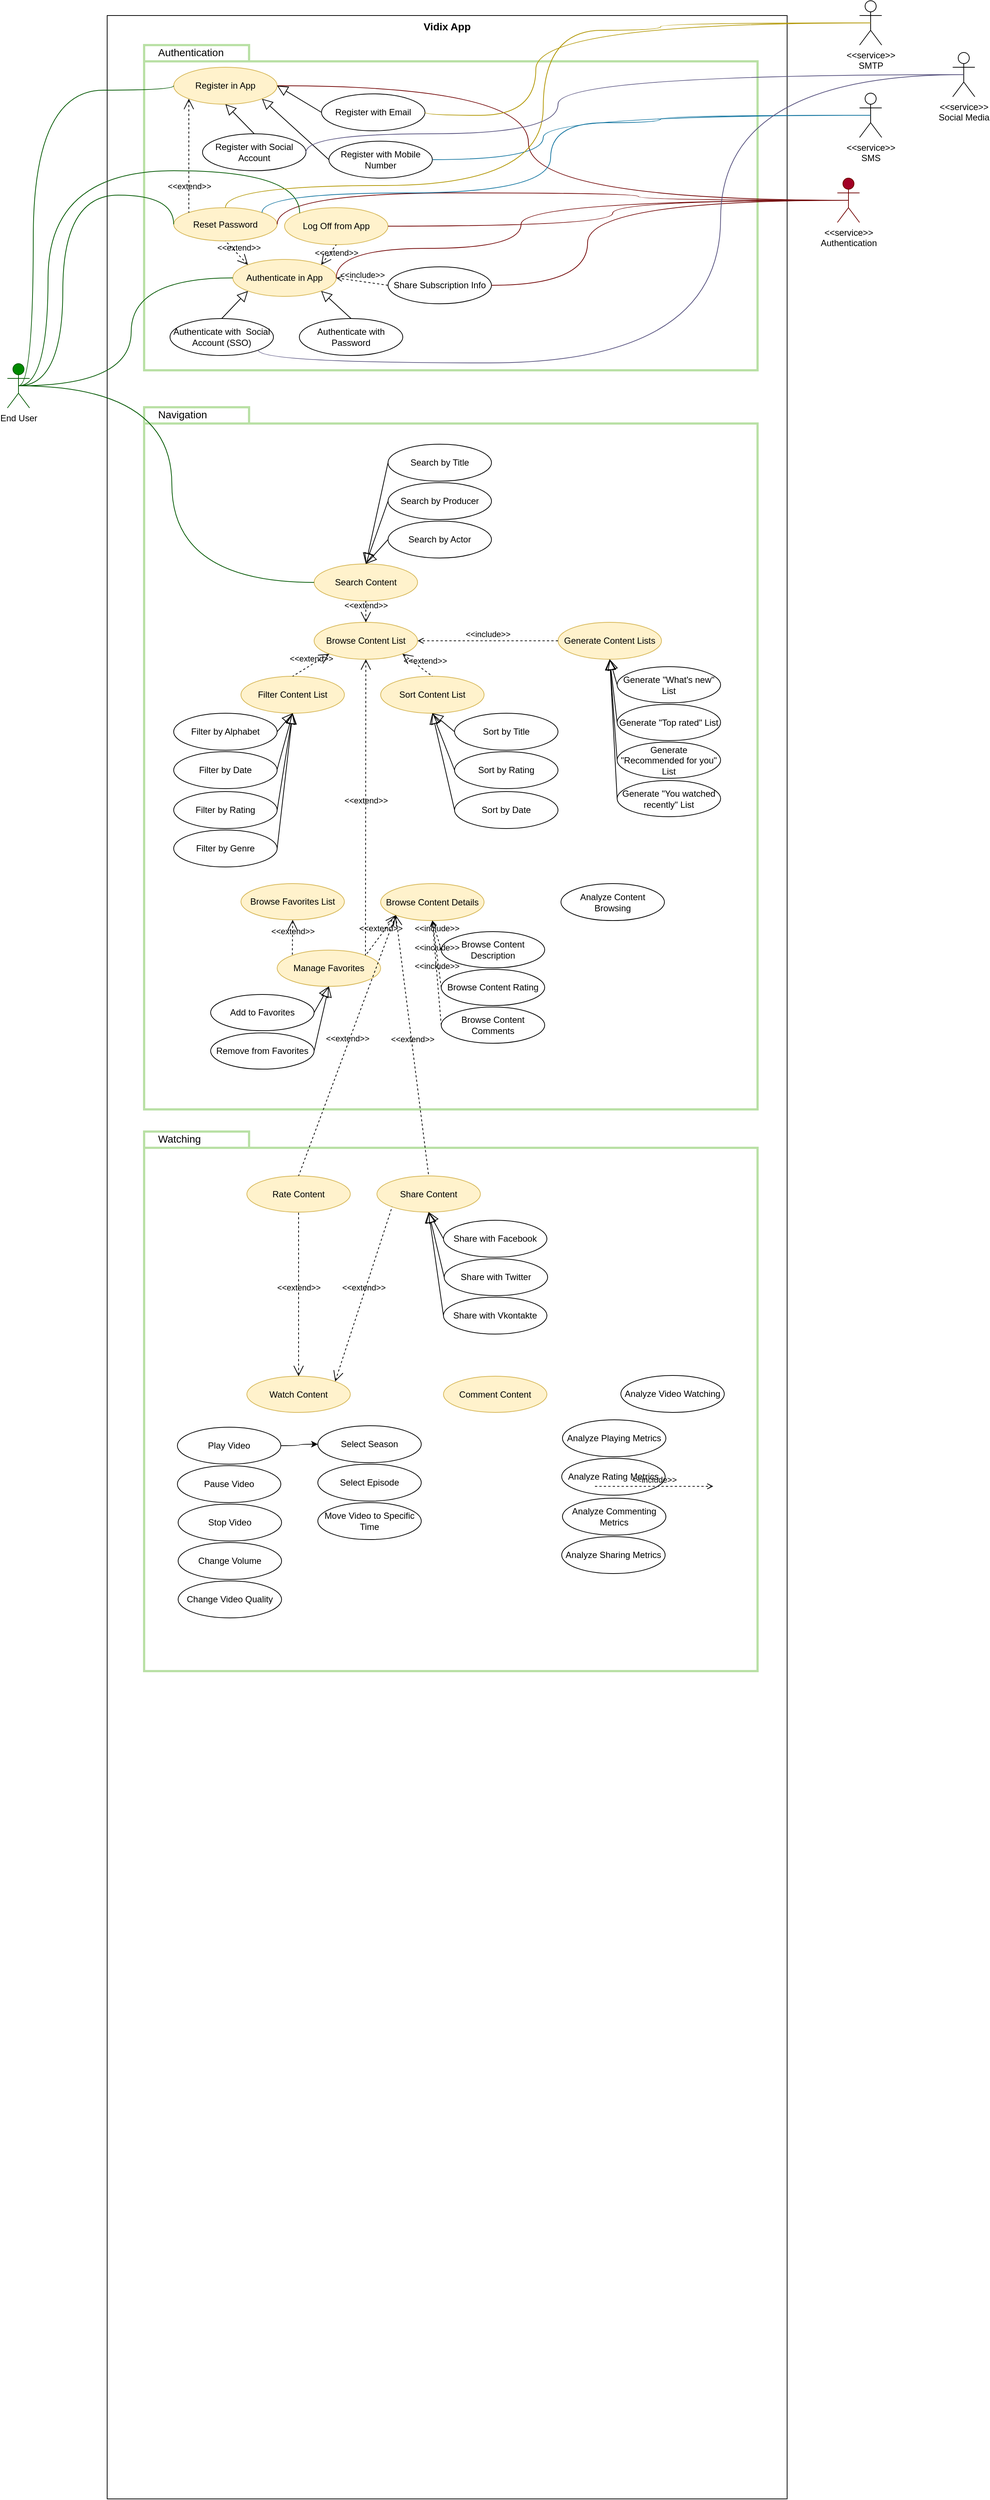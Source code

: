 <mxfile version="12.9.0" type="github">
  <diagram id="hWwkiKWxggNQL9p0ts0W" name="Page-1">
    <mxGraphModel dx="1930" dy="1088" grid="1" gridSize="10" guides="1" tooltips="1" connect="1" arrows="1" fold="1" page="1" pageScale="1" pageWidth="827" pageHeight="1169" math="0" shadow="0">
      <root>
        <mxCell id="0" />
        <mxCell id="1" parent="0" />
        <mxCell id="y-TyGeWh9Q0BCXoDB0KB-29" value="Vidix App" style="shape=rect;html=1;verticalAlign=top;fontStyle=1;whiteSpace=wrap;align=center;fontSize=14;" parent="1" vertex="1">
          <mxGeometry x="160" y="40" width="920" height="3360" as="geometry" />
        </mxCell>
        <mxCell id="y-TyGeWh9Q0BCXoDB0KB-88" value="" style="group" parent="1" vertex="1" connectable="0">
          <mxGeometry x="210" y="80" width="830" height="440" as="geometry" />
        </mxCell>
        <mxCell id="y-TyGeWh9Q0BCXoDB0KB-30" value="" style="shape=folder;fontStyle=1;spacingTop=10;tabWidth=142;tabHeight=22;tabPosition=left;html=1;verticalAlign=top;align=left;strokeColor=#B9E0A5;strokeWidth=3;" parent="y-TyGeWh9Q0BCXoDB0KB-88" vertex="1">
          <mxGeometry width="830" height="440" as="geometry" />
        </mxCell>
        <mxCell id="y-TyGeWh9Q0BCXoDB0KB-86" value="Authentication" style="text;html=1;strokeColor=none;fillColor=none;align=left;verticalAlign=middle;whiteSpace=wrap;rounded=0;fontSize=14;" parent="y-TyGeWh9Q0BCXoDB0KB-88" vertex="1">
          <mxGeometry x="16.6" width="215.8" height="20" as="geometry" />
        </mxCell>
        <mxCell id="y-TyGeWh9Q0BCXoDB0KB-14" value="Authenticate with Password" style="ellipse;whiteSpace=wrap;html=1;" parent="y-TyGeWh9Q0BCXoDB0KB-88" vertex="1">
          <mxGeometry x="210" y="370" width="140" height="50" as="geometry" />
        </mxCell>
        <mxCell id="y-TyGeWh9Q0BCXoDB0KB-1" value="&lt;font color=&quot;#000000&quot;&gt;End User&lt;/font&gt;" style="shape=umlActor;html=1;verticalLabelPosition=bottom;verticalAlign=top;align=center;strokeColor=#005700;fillColor=#008a00;fontColor=#ffffff;" parent="1" vertex="1">
          <mxGeometry x="25" y="511" width="30" height="60" as="geometry" />
        </mxCell>
        <mxCell id="y-TyGeWh9Q0BCXoDB0KB-6" value="Authenticate in App" style="ellipse;whiteSpace=wrap;html=1;fillColor=#fff2cc;strokeColor=#d6b656;" parent="1" vertex="1">
          <mxGeometry x="330" y="370" width="140" height="50" as="geometry" />
        </mxCell>
        <mxCell id="y-TyGeWh9Q0BCXoDB0KB-11" value="Register in App" style="ellipse;whiteSpace=wrap;html=1;fillColor=#fff2cc;strokeColor=#d6b656;" parent="1" vertex="1">
          <mxGeometry x="250" y="110" width="140" height="50" as="geometry" />
        </mxCell>
        <mxCell id="y-TyGeWh9Q0BCXoDB0KB-12" value="Reset Password" style="ellipse;whiteSpace=wrap;html=1;fillColor=#fff2cc;strokeColor=#d6b656;" parent="1" vertex="1">
          <mxGeometry x="250" y="300" width="140" height="45" as="geometry" />
        </mxCell>
        <mxCell id="y-TyGeWh9Q0BCXoDB0KB-13" value="&amp;lt;&amp;lt;extend&amp;gt;&amp;gt;" style="edgeStyle=none;html=1;startArrow=open;endArrow=none;startSize=12;verticalAlign=bottom;dashed=1;labelBackgroundColor=none;exitX=0;exitY=0;exitDx=0;exitDy=0;entryX=0.5;entryY=1;entryDx=0;entryDy=0;" parent="1" source="y-TyGeWh9Q0BCXoDB0KB-6" target="y-TyGeWh9Q0BCXoDB0KB-12" edge="1">
          <mxGeometry x="-0.153" y="-1" width="160" relative="1" as="geometry">
            <mxPoint x="415" y="216" as="sourcePoint" />
            <mxPoint x="575" y="216" as="targetPoint" />
            <mxPoint as="offset" />
          </mxGeometry>
        </mxCell>
        <mxCell id="y-TyGeWh9Q0BCXoDB0KB-15" value="Authenticate with&amp;nbsp; Social Account (SSO)" style="ellipse;whiteSpace=wrap;html=1;" parent="1" vertex="1">
          <mxGeometry x="245" y="450" width="140" height="50" as="geometry" />
        </mxCell>
        <mxCell id="y-TyGeWh9Q0BCXoDB0KB-17" value="" style="edgeStyle=none;html=1;endArrow=block;endFill=0;endSize=12;verticalAlign=bottom;exitX=0.5;exitY=0;exitDx=0;exitDy=0;entryX=1;entryY=1;entryDx=0;entryDy=0;" parent="1" source="y-TyGeWh9Q0BCXoDB0KB-14" target="y-TyGeWh9Q0BCXoDB0KB-6" edge="1">
          <mxGeometry width="160" relative="1" as="geometry">
            <mxPoint x="345" y="356" as="sourcePoint" />
            <mxPoint x="505" y="356" as="targetPoint" />
          </mxGeometry>
        </mxCell>
        <mxCell id="y-TyGeWh9Q0BCXoDB0KB-18" value="" style="edgeStyle=none;html=1;endArrow=block;endFill=0;endSize=12;verticalAlign=bottom;entryX=0;entryY=1;entryDx=0;entryDy=0;exitX=0.5;exitY=0;exitDx=0;exitDy=0;" parent="1" source="y-TyGeWh9Q0BCXoDB0KB-15" target="y-TyGeWh9Q0BCXoDB0KB-6" edge="1">
          <mxGeometry width="160" relative="1" as="geometry">
            <mxPoint x="105" y="466" as="sourcePoint" />
            <mxPoint x="265" y="466" as="targetPoint" />
          </mxGeometry>
        </mxCell>
        <mxCell id="y-TyGeWh9Q0BCXoDB0KB-19" value="" style="edgeStyle=orthogonalEdgeStyle;html=1;endArrow=none;verticalAlign=bottom;exitX=0.5;exitY=0.5;exitDx=0;exitDy=0;exitPerimeter=0;entryX=0;entryY=0.5;entryDx=0;entryDy=0;curved=1;fillColor=#008a00;strokeColor=#005700;" parent="1" source="y-TyGeWh9Q0BCXoDB0KB-1" target="y-TyGeWh9Q0BCXoDB0KB-11" edge="1">
          <mxGeometry width="160" relative="1" as="geometry">
            <mxPoint x="95" y="176" as="sourcePoint" />
            <mxPoint x="255" y="176" as="targetPoint" />
            <Array as="points">
              <mxPoint x="60" y="541" />
              <mxPoint x="60" y="141" />
            </Array>
          </mxGeometry>
        </mxCell>
        <mxCell id="y-TyGeWh9Q0BCXoDB0KB-20" value="" style="edgeStyle=orthogonalEdgeStyle;html=1;endArrow=none;verticalAlign=bottom;exitX=0.5;exitY=0.5;exitDx=0;exitDy=0;exitPerimeter=0;entryX=0;entryY=0.5;entryDx=0;entryDy=0;curved=1;fillColor=#008a00;strokeColor=#005700;" parent="1" source="y-TyGeWh9Q0BCXoDB0KB-1" target="y-TyGeWh9Q0BCXoDB0KB-12" edge="1">
          <mxGeometry width="160" relative="1" as="geometry">
            <mxPoint x="155" y="316" as="sourcePoint" />
            <mxPoint x="270" y="211" as="targetPoint" />
            <Array as="points">
              <mxPoint x="100" y="541" />
              <mxPoint x="100" y="283" />
            </Array>
          </mxGeometry>
        </mxCell>
        <mxCell id="y-TyGeWh9Q0BCXoDB0KB-21" value="" style="edgeStyle=orthogonalEdgeStyle;html=1;endArrow=none;verticalAlign=bottom;entryX=0;entryY=0.5;entryDx=0;entryDy=0;exitX=0.5;exitY=0.5;exitDx=0;exitDy=0;exitPerimeter=0;curved=1;fillColor=#008a00;strokeColor=#005700;" parent="1" source="y-TyGeWh9Q0BCXoDB0KB-1" target="y-TyGeWh9Q0BCXoDB0KB-6" edge="1">
          <mxGeometry width="160" relative="1" as="geometry">
            <mxPoint x="35" y="156" as="sourcePoint" />
            <mxPoint x="195" y="156" as="targetPoint" />
          </mxGeometry>
        </mxCell>
        <mxCell id="y-TyGeWh9Q0BCXoDB0KB-26" value="Log Off from App" style="ellipse;whiteSpace=wrap;html=1;fillColor=#fff2cc;strokeColor=#d6b656;" parent="1" vertex="1">
          <mxGeometry x="400" y="300" width="140" height="50" as="geometry" />
        </mxCell>
        <mxCell id="y-TyGeWh9Q0BCXoDB0KB-31" value="&lt;font color=&quot;#000000&quot;&gt;&amp;lt;&amp;lt;service&amp;gt;&amp;gt;&lt;br&gt;Authentication&lt;/font&gt;" style="shape=umlActor;html=1;verticalLabelPosition=bottom;verticalAlign=top;align=center;fillColor=#a20025;strokeColor=#6F0000;fontColor=#ffffff;" parent="1" vertex="1">
          <mxGeometry x="1148" y="260" width="30" height="60" as="geometry" />
        </mxCell>
        <mxCell id="y-TyGeWh9Q0BCXoDB0KB-32" value="" style="edgeStyle=orthogonalEdgeStyle;html=1;endArrow=none;verticalAlign=bottom;entryX=0.5;entryY=0.5;entryDx=0;entryDy=0;entryPerimeter=0;exitX=1;exitY=0.5;exitDx=0;exitDy=0;curved=1;fillColor=#a20025;strokeColor=#6F0000;" parent="1" source="y-TyGeWh9Q0BCXoDB0KB-11" target="y-TyGeWh9Q0BCXoDB0KB-31" edge="1">
          <mxGeometry width="160" relative="1" as="geometry">
            <mxPoint x="580" y="150" as="sourcePoint" />
            <mxPoint x="740" y="150" as="targetPoint" />
            <Array as="points">
              <mxPoint x="730" y="135" />
              <mxPoint x="730" y="290" />
            </Array>
          </mxGeometry>
        </mxCell>
        <mxCell id="y-TyGeWh9Q0BCXoDB0KB-33" value="" style="edgeStyle=orthogonalEdgeStyle;html=1;endArrow=none;verticalAlign=bottom;entryX=0.5;entryY=0.5;entryDx=0;entryDy=0;entryPerimeter=0;exitX=1;exitY=0.5;exitDx=0;exitDy=0;curved=1;fillColor=#a20025;strokeColor=#6F0000;" parent="1" source="y-TyGeWh9Q0BCXoDB0KB-12" target="y-TyGeWh9Q0BCXoDB0KB-31" edge="1">
          <mxGeometry width="160" relative="1" as="geometry">
            <mxPoint x="630" y="150" as="sourcePoint" />
            <mxPoint x="790" y="150" as="targetPoint" />
            <Array as="points">
              <mxPoint x="390" y="280" />
              <mxPoint x="879" y="280" />
            </Array>
          </mxGeometry>
        </mxCell>
        <mxCell id="y-TyGeWh9Q0BCXoDB0KB-35" value="" style="edgeStyle=orthogonalEdgeStyle;html=1;endArrow=none;verticalAlign=bottom;entryX=0.5;entryY=0.5;entryDx=0;entryDy=0;entryPerimeter=0;exitX=1;exitY=0.5;exitDx=0;exitDy=0;curved=1;fillColor=#a20025;strokeColor=#6F0000;" parent="1" source="y-TyGeWh9Q0BCXoDB0KB-6" target="y-TyGeWh9Q0BCXoDB0KB-31" edge="1">
          <mxGeometry width="160" relative="1" as="geometry">
            <mxPoint x="640" y="420" as="sourcePoint" />
            <mxPoint x="800" y="420" as="targetPoint" />
            <Array as="points">
              <mxPoint x="720" y="355" />
              <mxPoint x="720" y="290" />
            </Array>
          </mxGeometry>
        </mxCell>
        <mxCell id="y-TyGeWh9Q0BCXoDB0KB-56" value="&amp;lt;&amp;lt;extend&amp;gt;&amp;gt;" style="edgeStyle=none;html=1;startArrow=open;endArrow=none;startSize=12;verticalAlign=bottom;dashed=1;labelBackgroundColor=none;fontSize=11;entryX=0.5;entryY=1;entryDx=0;entryDy=0;exitX=1;exitY=0;exitDx=0;exitDy=0;" parent="1" source="y-TyGeWh9Q0BCXoDB0KB-6" target="y-TyGeWh9Q0BCXoDB0KB-26" edge="1">
          <mxGeometry x="0.061" y="-12" width="160" relative="1" as="geometry">
            <mxPoint x="710" y="434.41" as="sourcePoint" />
            <mxPoint x="870" y="434.41" as="targetPoint" />
            <mxPoint as="offset" />
          </mxGeometry>
        </mxCell>
        <mxCell id="y-TyGeWh9Q0BCXoDB0KB-57" value="Register with Email" style="ellipse;whiteSpace=wrap;html=1;" parent="1" vertex="1">
          <mxGeometry x="450" y="146" width="140" height="50" as="geometry" />
        </mxCell>
        <mxCell id="y-TyGeWh9Q0BCXoDB0KB-58" value="Register with Mobile Number" style="ellipse;whiteSpace=wrap;html=1;" parent="1" vertex="1">
          <mxGeometry x="460" y="210" width="140" height="50" as="geometry" />
        </mxCell>
        <mxCell id="y-TyGeWh9Q0BCXoDB0KB-59" value="&amp;lt;&amp;lt;extend&amp;gt;&amp;gt;" style="edgeStyle=none;html=1;startArrow=open;endArrow=none;startSize=12;verticalAlign=bottom;dashed=1;labelBackgroundColor=none;fontSize=11;entryX=0;entryY=0;entryDx=0;entryDy=0;exitX=0;exitY=1;exitDx=0;exitDy=0;" parent="1" source="y-TyGeWh9Q0BCXoDB0KB-11" target="y-TyGeWh9Q0BCXoDB0KB-12" edge="1">
          <mxGeometry x="0.655" width="160" relative="1" as="geometry">
            <mxPoint x="490" y="250" as="sourcePoint" />
            <mxPoint x="650" y="250" as="targetPoint" />
            <mxPoint as="offset" />
          </mxGeometry>
        </mxCell>
        <mxCell id="y-TyGeWh9Q0BCXoDB0KB-61" value="" style="edgeStyle=none;html=1;endArrow=block;endFill=0;endSize=12;verticalAlign=bottom;fontSize=11;entryX=1;entryY=0.5;entryDx=0;entryDy=0;exitX=0;exitY=0.5;exitDx=0;exitDy=0;" parent="1" source="y-TyGeWh9Q0BCXoDB0KB-57" target="y-TyGeWh9Q0BCXoDB0KB-11" edge="1">
          <mxGeometry width="160" relative="1" as="geometry">
            <mxPoint x="660" y="-20" as="sourcePoint" />
            <mxPoint x="408.581" y="207.352" as="targetPoint" />
          </mxGeometry>
        </mxCell>
        <mxCell id="y-TyGeWh9Q0BCXoDB0KB-62" value="" style="edgeStyle=none;html=1;endArrow=block;endFill=0;endSize=12;verticalAlign=bottom;fontSize=11;exitX=0;exitY=0.5;exitDx=0;exitDy=0;entryX=1;entryY=1;entryDx=0;entryDy=0;" parent="1" source="y-TyGeWh9Q0BCXoDB0KB-58" target="y-TyGeWh9Q0BCXoDB0KB-11" edge="1">
          <mxGeometry width="160" relative="1" as="geometry">
            <mxPoint x="760" y="90" as="sourcePoint" />
            <mxPoint x="370" y="150" as="targetPoint" />
          </mxGeometry>
        </mxCell>
        <mxCell id="y-TyGeWh9Q0BCXoDB0KB-63" value="Register with Social Account" style="ellipse;whiteSpace=wrap;html=1;" parent="1" vertex="1">
          <mxGeometry x="289" y="200" width="140" height="50" as="geometry" />
        </mxCell>
        <mxCell id="y-TyGeWh9Q0BCXoDB0KB-64" value="&amp;lt;&amp;lt;service&amp;gt;&amp;gt;&lt;br&gt;SMTP" style="shape=umlActor;html=1;verticalLabelPosition=bottom;verticalAlign=top;align=center;" parent="1" vertex="1">
          <mxGeometry x="1178" y="20" width="30" height="60" as="geometry" />
        </mxCell>
        <mxCell id="y-TyGeWh9Q0BCXoDB0KB-65" value="&amp;lt;&amp;lt;service&amp;gt;&amp;gt;&lt;br&gt;SMS" style="shape=umlActor;html=1;verticalLabelPosition=bottom;verticalAlign=top;align=center;" parent="1" vertex="1">
          <mxGeometry x="1178" y="145" width="30" height="60" as="geometry" />
        </mxCell>
        <mxCell id="y-TyGeWh9Q0BCXoDB0KB-70" value="" style="edgeStyle=none;html=1;endArrow=block;endFill=0;endSize=12;verticalAlign=bottom;fontSize=11;exitX=0.5;exitY=0;exitDx=0;exitDy=0;entryX=0.5;entryY=1;entryDx=0;entryDy=0;" parent="1" source="y-TyGeWh9Q0BCXoDB0KB-63" target="y-TyGeWh9Q0BCXoDB0KB-11" edge="1">
          <mxGeometry width="160" relative="1" as="geometry">
            <mxPoint x="250" y="-20" as="sourcePoint" />
            <mxPoint x="410" y="-20" as="targetPoint" />
          </mxGeometry>
        </mxCell>
        <mxCell id="y-TyGeWh9Q0BCXoDB0KB-71" value="" style="edgeStyle=orthogonalEdgeStyle;html=1;endArrow=none;verticalAlign=bottom;fontSize=11;entryX=0.5;entryY=0.5;entryDx=0;entryDy=0;entryPerimeter=0;exitX=1;exitY=0.5;exitDx=0;exitDy=0;curved=1;fillColor=#e3c800;strokeColor=#B09500;" parent="1" source="y-TyGeWh9Q0BCXoDB0KB-57" target="y-TyGeWh9Q0BCXoDB0KB-64" edge="1">
          <mxGeometry width="160" relative="1" as="geometry">
            <mxPoint x="490" y="250" as="sourcePoint" />
            <mxPoint x="650" y="250" as="targetPoint" />
            <Array as="points">
              <mxPoint x="740" y="175" />
              <mxPoint x="740" y="50" />
            </Array>
          </mxGeometry>
        </mxCell>
        <mxCell id="y-TyGeWh9Q0BCXoDB0KB-72" value="" style="edgeStyle=orthogonalEdgeStyle;html=1;endArrow=none;verticalAlign=bottom;fontSize=11;entryX=0.5;entryY=0.5;entryDx=0;entryDy=0;entryPerimeter=0;exitX=1;exitY=0.5;exitDx=0;exitDy=0;curved=1;fillColor=#b1ddf0;strokeColor=#10739e;" parent="1" source="y-TyGeWh9Q0BCXoDB0KB-58" target="y-TyGeWh9Q0BCXoDB0KB-65" edge="1">
          <mxGeometry width="160" relative="1" as="geometry">
            <mxPoint x="590" y="-60" as="sourcePoint" />
            <mxPoint x="750" y="-60" as="targetPoint" />
            <Array as="points">
              <mxPoint x="750" y="235" />
              <mxPoint x="750" y="175" />
            </Array>
          </mxGeometry>
        </mxCell>
        <mxCell id="y-TyGeWh9Q0BCXoDB0KB-73" value="Share Subscription Info" style="ellipse;whiteSpace=wrap;html=1;" parent="1" vertex="1">
          <mxGeometry x="540" y="380" width="140" height="50" as="geometry" />
        </mxCell>
        <mxCell id="y-TyGeWh9Q0BCXoDB0KB-74" value="" style="edgeStyle=orthogonalEdgeStyle;html=1;endArrow=none;verticalAlign=bottom;fontSize=11;entryX=0.5;entryY=0.5;entryDx=0;entryDy=0;entryPerimeter=0;exitX=1;exitY=0.5;exitDx=0;exitDy=0;curved=1;fillColor=#a20025;strokeColor=#6F0000;" parent="1" source="y-TyGeWh9Q0BCXoDB0KB-73" target="y-TyGeWh9Q0BCXoDB0KB-31" edge="1">
          <mxGeometry width="160" relative="1" as="geometry">
            <mxPoint x="780" y="410" as="sourcePoint" />
            <mxPoint x="940" y="410" as="targetPoint" />
            <Array as="points">
              <mxPoint x="810" y="405" />
              <mxPoint x="810" y="290" />
            </Array>
          </mxGeometry>
        </mxCell>
        <mxCell id="y-TyGeWh9Q0BCXoDB0KB-75" value="&amp;lt;&amp;lt;include&amp;gt;&amp;gt;" style="edgeStyle=none;html=1;endArrow=open;verticalAlign=bottom;dashed=1;labelBackgroundColor=none;fontSize=11;exitX=0;exitY=0.5;exitDx=0;exitDy=0;entryX=1;entryY=0.5;entryDx=0;entryDy=0;" parent="1" source="y-TyGeWh9Q0BCXoDB0KB-73" target="y-TyGeWh9Q0BCXoDB0KB-6" edge="1">
          <mxGeometry width="160" relative="1" as="geometry">
            <mxPoint x="870" y="470" as="sourcePoint" />
            <mxPoint x="1030" y="470" as="targetPoint" />
          </mxGeometry>
        </mxCell>
        <mxCell id="y-TyGeWh9Q0BCXoDB0KB-76" value="" style="edgeStyle=orthogonalEdgeStyle;html=1;endArrow=none;verticalAlign=bottom;fontSize=11;entryX=0.5;entryY=0.5;entryDx=0;entryDy=0;entryPerimeter=0;exitX=1;exitY=0.5;exitDx=0;exitDy=0;curved=1;fillColor=#a20025;strokeColor=#6F0000;" parent="1" source="y-TyGeWh9Q0BCXoDB0KB-26" target="y-TyGeWh9Q0BCXoDB0KB-31" edge="1">
          <mxGeometry width="160" relative="1" as="geometry">
            <mxPoint x="840" y="460" as="sourcePoint" />
            <mxPoint x="1000" y="460" as="targetPoint" />
          </mxGeometry>
        </mxCell>
        <mxCell id="y-TyGeWh9Q0BCXoDB0KB-77" value="" style="edgeStyle=orthogonalEdgeStyle;html=1;endArrow=none;verticalAlign=bottom;fontSize=11;entryX=0;entryY=0;entryDx=0;entryDy=0;exitX=0.5;exitY=0.5;exitDx=0;exitDy=0;exitPerimeter=0;curved=1;fillColor=#008a00;strokeColor=#005700;" parent="1" source="y-TyGeWh9Q0BCXoDB0KB-1" target="y-TyGeWh9Q0BCXoDB0KB-26" edge="1">
          <mxGeometry width="160" relative="1" as="geometry">
            <mxPoint y="-60" as="sourcePoint" />
            <mxPoint x="160" y="-60" as="targetPoint" />
            <Array as="points">
              <mxPoint x="80" y="541" />
              <mxPoint x="80" y="250" />
              <mxPoint x="420" y="250" />
            </Array>
          </mxGeometry>
        </mxCell>
        <mxCell id="y-TyGeWh9Q0BCXoDB0KB-78" value="" style="edgeStyle=orthogonalEdgeStyle;html=1;endArrow=none;verticalAlign=bottom;fontSize=11;entryX=0.5;entryY=0.5;entryDx=0;entryDy=0;entryPerimeter=0;exitX=0.5;exitY=0;exitDx=0;exitDy=0;curved=1;fillColor=#e3c800;strokeColor=#B09500;" parent="1" source="y-TyGeWh9Q0BCXoDB0KB-12" target="y-TyGeWh9Q0BCXoDB0KB-64" edge="1">
          <mxGeometry width="160" relative="1" as="geometry">
            <mxPoint x="600" y="185" as="sourcePoint" />
            <mxPoint x="919" y="60" as="targetPoint" />
            <Array as="points">
              <mxPoint x="320" y="270" />
              <mxPoint x="750" y="270" />
              <mxPoint x="750" y="60" />
              <mxPoint x="909" y="60" />
            </Array>
          </mxGeometry>
        </mxCell>
        <mxCell id="y-TyGeWh9Q0BCXoDB0KB-79" value="" style="edgeStyle=orthogonalEdgeStyle;html=1;endArrow=none;verticalAlign=bottom;fontSize=11;entryX=0.5;entryY=0.5;entryDx=0;entryDy=0;entryPerimeter=0;exitX=1;exitY=0;exitDx=0;exitDy=0;curved=1;fillColor=#b1ddf0;strokeColor=#10739e;" parent="1" source="y-TyGeWh9Q0BCXoDB0KB-12" target="y-TyGeWh9Q0BCXoDB0KB-65" edge="1">
          <mxGeometry width="160" relative="1" as="geometry">
            <mxPoint x="610" y="245" as="sourcePoint" />
            <mxPoint x="919" y="185" as="targetPoint" />
            <Array as="points">
              <mxPoint x="370" y="280" />
              <mxPoint x="760" y="280" />
              <mxPoint x="760" y="185" />
              <mxPoint x="909" y="185" />
            </Array>
          </mxGeometry>
        </mxCell>
        <mxCell id="y-TyGeWh9Q0BCXoDB0KB-80" value="&amp;lt;&amp;lt;service&amp;gt;&amp;gt;&lt;br&gt;Social Media" style="shape=umlActor;html=1;verticalLabelPosition=bottom;verticalAlign=top;align=center;" parent="1" vertex="1">
          <mxGeometry x="1304" y="90" width="30" height="60" as="geometry" />
        </mxCell>
        <mxCell id="y-TyGeWh9Q0BCXoDB0KB-81" value="" style="edgeStyle=orthogonalEdgeStyle;html=1;endArrow=none;verticalAlign=bottom;fontSize=11;entryX=0.5;entryY=0.5;entryDx=0;entryDy=0;entryPerimeter=0;exitX=1;exitY=0.5;exitDx=0;exitDy=0;curved=1;fillColor=#d0cee2;strokeColor=#56517e;" parent="1" source="y-TyGeWh9Q0BCXoDB0KB-63" target="y-TyGeWh9Q0BCXoDB0KB-80" edge="1">
          <mxGeometry width="160" relative="1" as="geometry">
            <mxPoint x="490" y="240" as="sourcePoint" />
            <mxPoint x="650" y="240" as="targetPoint" />
            <Array as="points">
              <mxPoint x="429" y="200" />
              <mxPoint x="770" y="200" />
              <mxPoint x="770" y="120" />
            </Array>
          </mxGeometry>
        </mxCell>
        <mxCell id="y-TyGeWh9Q0BCXoDB0KB-85" value="" style="edgeStyle=orthogonalEdgeStyle;html=1;endArrow=none;verticalAlign=bottom;fontSize=11;entryX=0.5;entryY=0.5;entryDx=0;entryDy=0;entryPerimeter=0;exitX=1;exitY=1;exitDx=0;exitDy=0;curved=1;fillColor=#d0cee2;strokeColor=#56517e;" parent="1" source="y-TyGeWh9Q0BCXoDB0KB-15" target="y-TyGeWh9Q0BCXoDB0KB-80" edge="1">
          <mxGeometry width="160" relative="1" as="geometry">
            <mxPoint x="439.0" y="235" as="sourcePoint" />
            <mxPoint x="1045" y="130" as="targetPoint" />
            <Array as="points">
              <mxPoint x="365" y="510" />
              <mxPoint x="990" y="510" />
              <mxPoint x="990" y="120" />
            </Array>
          </mxGeometry>
        </mxCell>
        <mxCell id="y-TyGeWh9Q0BCXoDB0KB-160" value="" style="group" parent="1" vertex="1" connectable="0">
          <mxGeometry x="210" y="570" width="830" height="950" as="geometry" />
        </mxCell>
        <mxCell id="y-TyGeWh9Q0BCXoDB0KB-161" value="" style="shape=folder;fontStyle=1;spacingTop=10;tabWidth=142;tabHeight=22;tabPosition=left;html=1;verticalAlign=top;align=left;strokeColor=#B9E0A5;strokeWidth=3;" parent="y-TyGeWh9Q0BCXoDB0KB-160" vertex="1">
          <mxGeometry width="830" height="950.0" as="geometry" />
        </mxCell>
        <mxCell id="y-TyGeWh9Q0BCXoDB0KB-162" value="Navigation" style="text;html=1;strokeColor=none;fillColor=none;align=left;verticalAlign=middle;whiteSpace=wrap;rounded=0;fontSize=14;" parent="y-TyGeWh9Q0BCXoDB0KB-160" vertex="1">
          <mxGeometry x="16.6" width="123.4" height="20" as="geometry" />
        </mxCell>
        <mxCell id="y-TyGeWh9Q0BCXoDB0KB-9" value="Manage Favorites" style="ellipse;whiteSpace=wrap;html=1;fillColor=#fff2cc;strokeColor=#d6b656;" parent="y-TyGeWh9Q0BCXoDB0KB-160" vertex="1">
          <mxGeometry x="180" y="734.55" width="140" height="49" as="geometry" />
        </mxCell>
        <mxCell id="y-TyGeWh9Q0BCXoDB0KB-104" value="Analyze Content Browsing" style="ellipse;whiteSpace=wrap;html=1;fillColor=#ffffff;strokeColor=#000000;" parent="y-TyGeWh9Q0BCXoDB0KB-160" vertex="1">
          <mxGeometry x="564" y="644.55" width="140" height="50" as="geometry" />
        </mxCell>
        <mxCell id="y-TyGeWh9Q0BCXoDB0KB-123" value="Browse Content Details" style="ellipse;whiteSpace=wrap;html=1;fillColor=#fff2cc;strokeColor=#d6b656;" parent="y-TyGeWh9Q0BCXoDB0KB-160" vertex="1">
          <mxGeometry x="320" y="644.55" width="140" height="50" as="geometry" />
        </mxCell>
        <mxCell id="y-TyGeWh9Q0BCXoDB0KB-124" value="Browse Favorites List" style="ellipse;whiteSpace=wrap;html=1;fillColor=#fff2cc;strokeColor=#d6b656;" parent="y-TyGeWh9Q0BCXoDB0KB-160" vertex="1">
          <mxGeometry x="131" y="644.55" width="140" height="49" as="geometry" />
        </mxCell>
        <mxCell id="y-TyGeWh9Q0BCXoDB0KB-125" value="Add to Favorites" style="ellipse;whiteSpace=wrap;html=1;" parent="y-TyGeWh9Q0BCXoDB0KB-160" vertex="1">
          <mxGeometry x="90" y="794.55" width="140" height="49" as="geometry" />
        </mxCell>
        <mxCell id="y-TyGeWh9Q0BCXoDB0KB-126" value="Remove from Favorites" style="ellipse;whiteSpace=wrap;html=1;" parent="y-TyGeWh9Q0BCXoDB0KB-160" vertex="1">
          <mxGeometry x="90" y="846.55" width="140" height="49" as="geometry" />
        </mxCell>
        <mxCell id="y-TyGeWh9Q0BCXoDB0KB-127" value="Browse Content Description" style="ellipse;whiteSpace=wrap;html=1;" parent="y-TyGeWh9Q0BCXoDB0KB-160" vertex="1">
          <mxGeometry x="402" y="709.55" width="140" height="49" as="geometry" />
        </mxCell>
        <mxCell id="y-TyGeWh9Q0BCXoDB0KB-128" value="Browse Content Rating" style="ellipse;whiteSpace=wrap;html=1;" parent="y-TyGeWh9Q0BCXoDB0KB-160" vertex="1">
          <mxGeometry x="402" y="760.55" width="140" height="49" as="geometry" />
        </mxCell>
        <mxCell id="y-TyGeWh9Q0BCXoDB0KB-129" value="Browse Content Comments" style="ellipse;whiteSpace=wrap;html=1;" parent="y-TyGeWh9Q0BCXoDB0KB-160" vertex="1">
          <mxGeometry x="402" y="811.55" width="140" height="49" as="geometry" />
        </mxCell>
        <mxCell id="y-TyGeWh9Q0BCXoDB0KB-169" value="&amp;lt;&amp;lt;include&amp;gt;&amp;gt;" style="edgeStyle=none;html=1;endArrow=open;verticalAlign=bottom;dashed=1;labelBackgroundColor=none;fontSize=11;entryX=0.5;entryY=1;entryDx=0;entryDy=0;exitX=0;exitY=0.5;exitDx=0;exitDy=0;" parent="y-TyGeWh9Q0BCXoDB0KB-160" source="y-TyGeWh9Q0BCXoDB0KB-127" target="y-TyGeWh9Q0BCXoDB0KB-123" edge="1">
          <mxGeometry width="160" relative="1" as="geometry">
            <mxPoint x="-38" y="660.55" as="sourcePoint" />
            <mxPoint x="122" y="660.55" as="targetPoint" />
          </mxGeometry>
        </mxCell>
        <mxCell id="y-TyGeWh9Q0BCXoDB0KB-170" value="&amp;lt;&amp;lt;include&amp;gt;&amp;gt;" style="edgeStyle=none;html=1;endArrow=open;verticalAlign=bottom;dashed=1;labelBackgroundColor=none;fontSize=11;entryX=0.5;entryY=1;entryDx=0;entryDy=0;exitX=0;exitY=0.5;exitDx=0;exitDy=0;" parent="y-TyGeWh9Q0BCXoDB0KB-160" source="y-TyGeWh9Q0BCXoDB0KB-128" target="y-TyGeWh9Q0BCXoDB0KB-123" edge="1">
          <mxGeometry width="160" relative="1" as="geometry">
            <mxPoint x="-38" y="660.55" as="sourcePoint" />
            <mxPoint x="122" y="660.55" as="targetPoint" />
          </mxGeometry>
        </mxCell>
        <mxCell id="y-TyGeWh9Q0BCXoDB0KB-171" value="&amp;lt;&amp;lt;include&amp;gt;&amp;gt;" style="edgeStyle=none;html=1;endArrow=open;verticalAlign=bottom;dashed=1;labelBackgroundColor=none;fontSize=11;entryX=0.5;entryY=1;entryDx=0;entryDy=0;exitX=0;exitY=0.5;exitDx=0;exitDy=0;" parent="y-TyGeWh9Q0BCXoDB0KB-160" source="y-TyGeWh9Q0BCXoDB0KB-129" target="y-TyGeWh9Q0BCXoDB0KB-123" edge="1">
          <mxGeometry width="160" relative="1" as="geometry">
            <mxPoint x="-38" y="660.55" as="sourcePoint" />
            <mxPoint x="122" y="660.55" as="targetPoint" />
          </mxGeometry>
        </mxCell>
        <mxCell id="y-TyGeWh9Q0BCXoDB0KB-93" value="Search by Actor" style="ellipse;whiteSpace=wrap;html=1;" parent="y-TyGeWh9Q0BCXoDB0KB-160" vertex="1">
          <mxGeometry x="330" y="154" width="140" height="50" as="geometry" />
        </mxCell>
        <mxCell id="y-TyGeWh9Q0BCXoDB0KB-43" value="Search by Producer" style="ellipse;whiteSpace=wrap;html=1;" parent="y-TyGeWh9Q0BCXoDB0KB-160" vertex="1">
          <mxGeometry x="330" y="102" width="140" height="50" as="geometry" />
        </mxCell>
        <mxCell id="y-TyGeWh9Q0BCXoDB0KB-44" value="Filter by Date" style="ellipse;whiteSpace=wrap;html=1;" parent="y-TyGeWh9Q0BCXoDB0KB-160" vertex="1">
          <mxGeometry x="40" y="466" width="140" height="50" as="geometry" />
        </mxCell>
        <mxCell id="y-TyGeWh9Q0BCXoDB0KB-45" value="Search by Title" style="ellipse;whiteSpace=wrap;html=1;" parent="y-TyGeWh9Q0BCXoDB0KB-160" vertex="1">
          <mxGeometry x="330" y="50" width="140" height="50" as="geometry" />
        </mxCell>
        <mxCell id="y-TyGeWh9Q0BCXoDB0KB-7" value="Search Content" style="ellipse;whiteSpace=wrap;html=1;fillColor=#fff2cc;strokeColor=#d6b656;" parent="y-TyGeWh9Q0BCXoDB0KB-160" vertex="1">
          <mxGeometry x="230" y="212" width="140" height="50" as="geometry" />
        </mxCell>
        <mxCell id="y-TyGeWh9Q0BCXoDB0KB-94" value="Sort Content List" style="ellipse;whiteSpace=wrap;html=1;fillColor=#fff2cc;strokeColor=#d6b656;" parent="y-TyGeWh9Q0BCXoDB0KB-160" vertex="1">
          <mxGeometry x="320" y="364" width="140" height="50" as="geometry" />
        </mxCell>
        <mxCell id="y-TyGeWh9Q0BCXoDB0KB-41" value="Sort by Date" style="ellipse;whiteSpace=wrap;html=1;" parent="y-TyGeWh9Q0BCXoDB0KB-160" vertex="1">
          <mxGeometry x="420" y="520" width="140" height="50" as="geometry" />
        </mxCell>
        <mxCell id="y-TyGeWh9Q0BCXoDB0KB-40" value="Sort by Title" style="ellipse;whiteSpace=wrap;html=1;" parent="y-TyGeWh9Q0BCXoDB0KB-160" vertex="1">
          <mxGeometry x="420" y="414" width="140" height="50" as="geometry" />
        </mxCell>
        <mxCell id="y-TyGeWh9Q0BCXoDB0KB-38" value="Sort by Rating" style="ellipse;whiteSpace=wrap;html=1;" parent="y-TyGeWh9Q0BCXoDB0KB-160" vertex="1">
          <mxGeometry x="420" y="466" width="140" height="50" as="geometry" />
        </mxCell>
        <mxCell id="y-TyGeWh9Q0BCXoDB0KB-133" value="Filter by Alphabet" style="ellipse;whiteSpace=wrap;html=1;" parent="y-TyGeWh9Q0BCXoDB0KB-160" vertex="1">
          <mxGeometry x="40" y="414" width="140" height="50" as="geometry" />
        </mxCell>
        <mxCell id="y-TyGeWh9Q0BCXoDB0KB-140" value="Browse Content List" style="ellipse;whiteSpace=wrap;html=1;fillColor=#fff2cc;strokeColor=#d6b656;" parent="y-TyGeWh9Q0BCXoDB0KB-160" vertex="1">
          <mxGeometry x="230" y="291" width="140" height="50" as="geometry" />
        </mxCell>
        <mxCell id="y-TyGeWh9Q0BCXoDB0KB-141" value="Filter Content List" style="ellipse;whiteSpace=wrap;html=1;fillColor=#fff2cc;strokeColor=#d6b656;" parent="y-TyGeWh9Q0BCXoDB0KB-160" vertex="1">
          <mxGeometry x="131" y="364" width="140" height="50" as="geometry" />
        </mxCell>
        <mxCell id="y-TyGeWh9Q0BCXoDB0KB-143" value="&amp;lt;&amp;lt;extend&amp;gt;&amp;gt;" style="edgeStyle=none;html=1;startArrow=open;endArrow=none;startSize=12;verticalAlign=bottom;dashed=1;labelBackgroundColor=none;fontSize=11;exitX=0.5;exitY=0;exitDx=0;exitDy=0;entryX=0.5;entryY=1;entryDx=0;entryDy=0;" parent="y-TyGeWh9Q0BCXoDB0KB-160" source="y-TyGeWh9Q0BCXoDB0KB-140" target="y-TyGeWh9Q0BCXoDB0KB-7" edge="1">
          <mxGeometry width="160" relative="1" as="geometry">
            <mxPoint x="290" y="242" as="sourcePoint" />
            <mxPoint x="400" y="262" as="targetPoint" />
          </mxGeometry>
        </mxCell>
        <mxCell id="y-TyGeWh9Q0BCXoDB0KB-145" value="&amp;lt;&amp;lt;extend&amp;gt;&amp;gt;" style="edgeStyle=none;html=1;startArrow=open;endArrow=none;startSize=12;verticalAlign=bottom;dashed=1;labelBackgroundColor=none;fontSize=11;exitX=1;exitY=1;exitDx=0;exitDy=0;entryX=0.5;entryY=0;entryDx=0;entryDy=0;" parent="y-TyGeWh9Q0BCXoDB0KB-160" source="y-TyGeWh9Q0BCXoDB0KB-140" target="y-TyGeWh9Q0BCXoDB0KB-94" edge="1">
          <mxGeometry x="0.399" y="4" width="160" relative="1" as="geometry">
            <mxPoint x="430" y="282" as="sourcePoint" />
            <mxPoint x="590" y="282" as="targetPoint" />
            <mxPoint as="offset" />
          </mxGeometry>
        </mxCell>
        <mxCell id="y-TyGeWh9Q0BCXoDB0KB-146" value="&amp;lt;&amp;lt;extend&amp;gt;&amp;gt;" style="edgeStyle=none;html=1;startArrow=open;endArrow=none;startSize=12;verticalAlign=bottom;dashed=1;labelBackgroundColor=none;fontSize=11;entryX=0.5;entryY=0;entryDx=0;entryDy=0;exitX=0;exitY=1;exitDx=0;exitDy=0;" parent="y-TyGeWh9Q0BCXoDB0KB-160" source="y-TyGeWh9Q0BCXoDB0KB-140" target="y-TyGeWh9Q0BCXoDB0KB-141" edge="1">
          <mxGeometry width="160" relative="1" as="geometry">
            <mxPoint x="290" y="362" as="sourcePoint" />
            <mxPoint x="450" y="362" as="targetPoint" />
          </mxGeometry>
        </mxCell>
        <mxCell id="y-TyGeWh9Q0BCXoDB0KB-147" value="Filter by Rating" style="ellipse;whiteSpace=wrap;html=1;" parent="y-TyGeWh9Q0BCXoDB0KB-160" vertex="1">
          <mxGeometry x="40" y="520" width="140" height="50" as="geometry" />
        </mxCell>
        <mxCell id="y-TyGeWh9Q0BCXoDB0KB-148" value="Filter by Genre" style="ellipse;whiteSpace=wrap;html=1;" parent="y-TyGeWh9Q0BCXoDB0KB-160" vertex="1">
          <mxGeometry x="40" y="572" width="140" height="50" as="geometry" />
        </mxCell>
        <mxCell id="y-TyGeWh9Q0BCXoDB0KB-149" value="" style="edgeStyle=none;html=1;endArrow=block;endFill=0;endSize=12;verticalAlign=bottom;fontSize=11;entryX=0.5;entryY=1;entryDx=0;entryDy=0;exitX=1;exitY=0.5;exitDx=0;exitDy=0;" parent="y-TyGeWh9Q0BCXoDB0KB-160" source="y-TyGeWh9Q0BCXoDB0KB-133" target="y-TyGeWh9Q0BCXoDB0KB-141" edge="1">
          <mxGeometry width="160" relative="1" as="geometry">
            <mxPoint x="190" y="462" as="sourcePoint" />
            <mxPoint x="350" y="462" as="targetPoint" />
          </mxGeometry>
        </mxCell>
        <mxCell id="y-TyGeWh9Q0BCXoDB0KB-150" value="" style="edgeStyle=none;html=1;endArrow=block;endFill=0;endSize=12;verticalAlign=bottom;fontSize=11;entryX=0.5;entryY=1;entryDx=0;entryDy=0;exitX=1;exitY=0.5;exitDx=0;exitDy=0;" parent="y-TyGeWh9Q0BCXoDB0KB-160" source="y-TyGeWh9Q0BCXoDB0KB-148" target="y-TyGeWh9Q0BCXoDB0KB-141" edge="1">
          <mxGeometry width="160" relative="1" as="geometry">
            <mxPoint x="190" y="582" as="sourcePoint" />
            <mxPoint x="350" y="582" as="targetPoint" />
          </mxGeometry>
        </mxCell>
        <mxCell id="y-TyGeWh9Q0BCXoDB0KB-151" value="" style="edgeStyle=none;html=1;endArrow=block;endFill=0;endSize=12;verticalAlign=bottom;fontSize=11;entryX=0.5;entryY=1;entryDx=0;entryDy=0;exitX=1;exitY=0.5;exitDx=0;exitDy=0;" parent="y-TyGeWh9Q0BCXoDB0KB-160" source="y-TyGeWh9Q0BCXoDB0KB-147" target="y-TyGeWh9Q0BCXoDB0KB-141" edge="1">
          <mxGeometry width="160" relative="1" as="geometry">
            <mxPoint x="170" y="570" as="sourcePoint" />
            <mxPoint x="330" y="570" as="targetPoint" />
          </mxGeometry>
        </mxCell>
        <mxCell id="y-TyGeWh9Q0BCXoDB0KB-152" value="" style="edgeStyle=none;html=1;endArrow=block;endFill=0;endSize=12;verticalAlign=bottom;fontSize=11;entryX=0.5;entryY=1;entryDx=0;entryDy=0;" parent="y-TyGeWh9Q0BCXoDB0KB-160" target="y-TyGeWh9Q0BCXoDB0KB-141" edge="1">
          <mxGeometry width="160" relative="1" as="geometry">
            <mxPoint x="180" y="490" as="sourcePoint" />
            <mxPoint x="340" y="490.41" as="targetPoint" />
          </mxGeometry>
        </mxCell>
        <mxCell id="y-TyGeWh9Q0BCXoDB0KB-153" value="" style="edgeStyle=none;html=1;endArrow=block;endFill=0;endSize=12;verticalAlign=bottom;fontSize=11;exitX=0;exitY=0.5;exitDx=0;exitDy=0;entryX=0.5;entryY=0;entryDx=0;entryDy=0;" parent="y-TyGeWh9Q0BCXoDB0KB-160" source="y-TyGeWh9Q0BCXoDB0KB-93" target="y-TyGeWh9Q0BCXoDB0KB-7" edge="1">
          <mxGeometry width="160" relative="1" as="geometry">
            <mxPoint x="290" y="242" as="sourcePoint" />
            <mxPoint x="450" y="242" as="targetPoint" />
          </mxGeometry>
        </mxCell>
        <mxCell id="y-TyGeWh9Q0BCXoDB0KB-154" value="" style="edgeStyle=none;html=1;endArrow=block;endFill=0;endSize=12;verticalAlign=bottom;fontSize=11;exitX=0;exitY=0.5;exitDx=0;exitDy=0;entryX=0.5;entryY=0;entryDx=0;entryDy=0;" parent="y-TyGeWh9Q0BCXoDB0KB-160" source="y-TyGeWh9Q0BCXoDB0KB-43" target="y-TyGeWh9Q0BCXoDB0KB-7" edge="1">
          <mxGeometry width="160" relative="1" as="geometry">
            <mxPoint x="290" y="242" as="sourcePoint" />
            <mxPoint x="450" y="242" as="targetPoint" />
          </mxGeometry>
        </mxCell>
        <mxCell id="y-TyGeWh9Q0BCXoDB0KB-155" value="" style="edgeStyle=none;html=1;endArrow=block;endFill=0;endSize=12;verticalAlign=bottom;fontSize=11;exitX=0;exitY=0.5;exitDx=0;exitDy=0;entryX=0.5;entryY=0;entryDx=0;entryDy=0;" parent="y-TyGeWh9Q0BCXoDB0KB-160" source="y-TyGeWh9Q0BCXoDB0KB-45" target="y-TyGeWh9Q0BCXoDB0KB-7" edge="1">
          <mxGeometry width="160" relative="1" as="geometry">
            <mxPoint x="290" y="242" as="sourcePoint" />
            <mxPoint x="450" y="242" as="targetPoint" />
          </mxGeometry>
        </mxCell>
        <mxCell id="y-TyGeWh9Q0BCXoDB0KB-156" value="" style="edgeStyle=none;html=1;endArrow=block;endFill=0;endSize=12;verticalAlign=bottom;fontSize=11;entryX=0.5;entryY=1;entryDx=0;entryDy=0;exitX=0;exitY=0.5;exitDx=0;exitDy=0;" parent="y-TyGeWh9Q0BCXoDB0KB-160" source="y-TyGeWh9Q0BCXoDB0KB-41" target="y-TyGeWh9Q0BCXoDB0KB-94" edge="1">
          <mxGeometry width="160" relative="1" as="geometry">
            <mxPoint x="220" y="512" as="sourcePoint" />
            <mxPoint x="380" y="512" as="targetPoint" />
          </mxGeometry>
        </mxCell>
        <mxCell id="y-TyGeWh9Q0BCXoDB0KB-157" value="" style="edgeStyle=none;html=1;endArrow=block;endFill=0;endSize=12;verticalAlign=bottom;fontSize=11;entryX=0.5;entryY=1;entryDx=0;entryDy=0;exitX=0;exitY=0.5;exitDx=0;exitDy=0;" parent="y-TyGeWh9Q0BCXoDB0KB-160" source="y-TyGeWh9Q0BCXoDB0KB-38" target="y-TyGeWh9Q0BCXoDB0KB-94" edge="1">
          <mxGeometry width="160" relative="1" as="geometry">
            <mxPoint x="290" y="362" as="sourcePoint" />
            <mxPoint x="450" y="362" as="targetPoint" />
          </mxGeometry>
        </mxCell>
        <mxCell id="y-TyGeWh9Q0BCXoDB0KB-158" value="" style="edgeStyle=none;html=1;endArrow=block;endFill=0;endSize=12;verticalAlign=bottom;fontSize=11;exitX=0;exitY=0.5;exitDx=0;exitDy=0;entryX=0.5;entryY=1;entryDx=0;entryDy=0;" parent="y-TyGeWh9Q0BCXoDB0KB-160" source="y-TyGeWh9Q0BCXoDB0KB-40" target="y-TyGeWh9Q0BCXoDB0KB-94" edge="1">
          <mxGeometry width="160" relative="1" as="geometry">
            <mxPoint x="290" y="362" as="sourcePoint" />
            <mxPoint x="450" y="362" as="targetPoint" />
          </mxGeometry>
        </mxCell>
        <mxCell id="y-TyGeWh9Q0BCXoDB0KB-103" value="Generate Content Lists" style="ellipse;whiteSpace=wrap;html=1;fillColor=#fff2cc;strokeColor=#d6b656;" parent="y-TyGeWh9Q0BCXoDB0KB-160" vertex="1">
          <mxGeometry x="560" y="291" width="140" height="50" as="geometry" />
        </mxCell>
        <mxCell id="y-TyGeWh9Q0BCXoDB0KB-130" value="Generate &quot;What&#39;s new&quot; List" style="ellipse;whiteSpace=wrap;html=1;" parent="y-TyGeWh9Q0BCXoDB0KB-160" vertex="1">
          <mxGeometry x="640" y="351" width="140" height="49" as="geometry" />
        </mxCell>
        <mxCell id="y-TyGeWh9Q0BCXoDB0KB-131" value="Generate &quot;Top rated&quot; List" style="ellipse;whiteSpace=wrap;html=1;" parent="y-TyGeWh9Q0BCXoDB0KB-160" vertex="1">
          <mxGeometry x="640" y="402" width="140" height="49" as="geometry" />
        </mxCell>
        <mxCell id="y-TyGeWh9Q0BCXoDB0KB-132" value="Generate &quot;Recommended for you&quot; List" style="ellipse;whiteSpace=wrap;html=1;" parent="y-TyGeWh9Q0BCXoDB0KB-160" vertex="1">
          <mxGeometry x="640" y="453" width="140" height="49" as="geometry" />
        </mxCell>
        <mxCell id="y-TyGeWh9Q0BCXoDB0KB-134" value="Generate &quot;You watched recently&quot; List" style="ellipse;whiteSpace=wrap;html=1;" parent="y-TyGeWh9Q0BCXoDB0KB-160" vertex="1">
          <mxGeometry x="640" y="505" width="140" height="49" as="geometry" />
        </mxCell>
        <mxCell id="y-TyGeWh9Q0BCXoDB0KB-164" value="" style="edgeStyle=none;html=1;endArrow=block;endFill=0;endSize=12;verticalAlign=bottom;fontSize=11;entryX=0.5;entryY=1;entryDx=0;entryDy=0;exitX=0;exitY=0.5;exitDx=0;exitDy=0;" parent="y-TyGeWh9Q0BCXoDB0KB-160" source="y-TyGeWh9Q0BCXoDB0KB-130" target="y-TyGeWh9Q0BCXoDB0KB-103" edge="1">
          <mxGeometry width="160" relative="1" as="geometry">
            <mxPoint x="430" y="367" as="sourcePoint" />
            <mxPoint x="590" y="367" as="targetPoint" />
          </mxGeometry>
        </mxCell>
        <mxCell id="y-TyGeWh9Q0BCXoDB0KB-165" value="" style="edgeStyle=none;html=1;endArrow=block;endFill=0;endSize=12;verticalAlign=bottom;fontSize=11;entryX=0.5;entryY=1;entryDx=0;entryDy=0;exitX=0;exitY=0.5;exitDx=0;exitDy=0;" parent="y-TyGeWh9Q0BCXoDB0KB-160" source="y-TyGeWh9Q0BCXoDB0KB-131" target="y-TyGeWh9Q0BCXoDB0KB-103" edge="1">
          <mxGeometry width="160" relative="1" as="geometry">
            <mxPoint x="470" y="417" as="sourcePoint" />
            <mxPoint x="630" y="417" as="targetPoint" />
          </mxGeometry>
        </mxCell>
        <mxCell id="y-TyGeWh9Q0BCXoDB0KB-166" value="" style="edgeStyle=none;html=1;endArrow=block;endFill=0;endSize=12;verticalAlign=bottom;fontSize=11;exitX=0;exitY=0.5;exitDx=0;exitDy=0;entryX=0.5;entryY=1;entryDx=0;entryDy=0;" parent="y-TyGeWh9Q0BCXoDB0KB-160" source="y-TyGeWh9Q0BCXoDB0KB-132" target="y-TyGeWh9Q0BCXoDB0KB-103" edge="1">
          <mxGeometry width="160" relative="1" as="geometry">
            <mxPoint x="-130" y="237" as="sourcePoint" />
            <mxPoint x="630" y="337" as="targetPoint" />
          </mxGeometry>
        </mxCell>
        <mxCell id="y-TyGeWh9Q0BCXoDB0KB-167" value="" style="edgeStyle=none;html=1;endArrow=block;endFill=0;endSize=12;verticalAlign=bottom;fontSize=11;entryX=0.5;entryY=1;entryDx=0;entryDy=0;exitX=0;exitY=0.5;exitDx=0;exitDy=0;" parent="y-TyGeWh9Q0BCXoDB0KB-160" source="y-TyGeWh9Q0BCXoDB0KB-134" target="y-TyGeWh9Q0BCXoDB0KB-103" edge="1">
          <mxGeometry width="160" relative="1" as="geometry">
            <mxPoint x="-130" y="407" as="sourcePoint" />
            <mxPoint x="30" y="407" as="targetPoint" />
          </mxGeometry>
        </mxCell>
        <mxCell id="y-TyGeWh9Q0BCXoDB0KB-168" value="&amp;lt;&amp;lt;include&amp;gt;&amp;gt;" style="edgeStyle=none;html=1;endArrow=open;verticalAlign=bottom;dashed=1;labelBackgroundColor=none;fontSize=11;exitX=0;exitY=0.5;exitDx=0;exitDy=0;entryX=1;entryY=0.5;entryDx=0;entryDy=0;" parent="y-TyGeWh9Q0BCXoDB0KB-160" source="y-TyGeWh9Q0BCXoDB0KB-103" target="y-TyGeWh9Q0BCXoDB0KB-140" edge="1">
          <mxGeometry width="160" relative="1" as="geometry">
            <mxPoint x="580" y="200" as="sourcePoint" />
            <mxPoint x="740" y="200" as="targetPoint" />
          </mxGeometry>
        </mxCell>
        <mxCell id="y-TyGeWh9Q0BCXoDB0KB-172" value="&amp;lt;&amp;lt;extend&amp;gt;&amp;gt;" style="edgeStyle=none;html=1;startArrow=open;endArrow=none;startSize=12;verticalAlign=bottom;dashed=1;labelBackgroundColor=none;fontSize=11;entryX=0;entryY=0;entryDx=0;entryDy=0;exitX=0.5;exitY=1;exitDx=0;exitDy=0;" parent="y-TyGeWh9Q0BCXoDB0KB-160" source="y-TyGeWh9Q0BCXoDB0KB-124" target="y-TyGeWh9Q0BCXoDB0KB-9" edge="1">
          <mxGeometry width="160" relative="1" as="geometry">
            <mxPoint x="430" y="504.55" as="sourcePoint" />
            <mxPoint x="590" y="504.55" as="targetPoint" />
          </mxGeometry>
        </mxCell>
        <mxCell id="y-TyGeWh9Q0BCXoDB0KB-173" value="&amp;lt;&amp;lt;extend&amp;gt;&amp;gt;" style="edgeStyle=none;html=1;startArrow=open;endArrow=none;startSize=12;verticalAlign=bottom;dashed=1;labelBackgroundColor=none;fontSize=11;entryX=1;entryY=0;entryDx=0;entryDy=0;exitX=0.5;exitY=1;exitDx=0;exitDy=0;" parent="y-TyGeWh9Q0BCXoDB0KB-160" source="y-TyGeWh9Q0BCXoDB0KB-140" target="y-TyGeWh9Q0BCXoDB0KB-9" edge="1">
          <mxGeometry width="160" relative="1" as="geometry">
            <mxPoint x="430" y="504.55" as="sourcePoint" />
            <mxPoint x="590" y="504.55" as="targetPoint" />
          </mxGeometry>
        </mxCell>
        <mxCell id="y-TyGeWh9Q0BCXoDB0KB-174" value="&amp;lt;&amp;lt;extend&amp;gt;&amp;gt;" style="edgeStyle=none;html=1;startArrow=open;endArrow=none;startSize=12;verticalAlign=bottom;dashed=1;labelBackgroundColor=none;fontSize=11;entryX=1;entryY=0;entryDx=0;entryDy=0;exitX=0;exitY=1;exitDx=0;exitDy=0;" parent="y-TyGeWh9Q0BCXoDB0KB-160" source="y-TyGeWh9Q0BCXoDB0KB-123" target="y-TyGeWh9Q0BCXoDB0KB-9" edge="1">
          <mxGeometry width="160" relative="1" as="geometry">
            <mxPoint x="214" y="584.55" as="sourcePoint" />
            <mxPoint x="374" y="584.55" as="targetPoint" />
          </mxGeometry>
        </mxCell>
        <mxCell id="y-TyGeWh9Q0BCXoDB0KB-175" value="" style="edgeStyle=none;html=1;endArrow=block;endFill=0;endSize=12;verticalAlign=bottom;fontSize=11;entryX=0.5;entryY=1;entryDx=0;entryDy=0;exitX=1;exitY=0.5;exitDx=0;exitDy=0;" parent="y-TyGeWh9Q0BCXoDB0KB-160" source="y-TyGeWh9Q0BCXoDB0KB-125" target="y-TyGeWh9Q0BCXoDB0KB-9" edge="1">
          <mxGeometry width="160" relative="1" as="geometry">
            <mxPoint x="40" y="644.55" as="sourcePoint" />
            <mxPoint x="200" y="644.55" as="targetPoint" />
          </mxGeometry>
        </mxCell>
        <mxCell id="y-TyGeWh9Q0BCXoDB0KB-176" value="" style="edgeStyle=none;html=1;endArrow=block;endFill=0;endSize=12;verticalAlign=bottom;fontSize=11;entryX=0.5;entryY=1;entryDx=0;entryDy=0;exitX=1;exitY=0.5;exitDx=0;exitDy=0;" parent="y-TyGeWh9Q0BCXoDB0KB-160" source="y-TyGeWh9Q0BCXoDB0KB-126" target="y-TyGeWh9Q0BCXoDB0KB-9" edge="1">
          <mxGeometry width="160" relative="1" as="geometry">
            <mxPoint x="40" y="644.55" as="sourcePoint" />
            <mxPoint x="200" y="644.55" as="targetPoint" />
          </mxGeometry>
        </mxCell>
        <mxCell id="y-TyGeWh9Q0BCXoDB0KB-24" value="" style="edgeStyle=orthogonalEdgeStyle;html=1;endArrow=none;verticalAlign=bottom;entryX=0;entryY=0.5;entryDx=0;entryDy=0;exitX=0.5;exitY=0.5;exitDx=0;exitDy=0;exitPerimeter=0;curved=1;fillColor=#008a00;strokeColor=#005700;" parent="1" source="y-TyGeWh9Q0BCXoDB0KB-1" target="y-TyGeWh9Q0BCXoDB0KB-7" edge="1">
          <mxGeometry width="160" relative="1" as="geometry">
            <mxPoint x="75" y="536" as="sourcePoint" />
            <mxPoint x="235" y="536" as="targetPoint" />
          </mxGeometry>
        </mxCell>
        <mxCell id="Z8aOUXE85AK16DIpraYv-2" value="" style="shape=folder;fontStyle=1;spacingTop=10;tabWidth=142;tabHeight=22;tabPosition=left;html=1;verticalAlign=top;align=left;strokeColor=#B9E0A5;strokeWidth=3;" vertex="1" parent="1">
          <mxGeometry x="210" y="1550" width="830" height="730" as="geometry" />
        </mxCell>
        <mxCell id="Z8aOUXE85AK16DIpraYv-3" value="Watching" style="text;html=1;strokeColor=none;fillColor=none;align=left;verticalAlign=middle;whiteSpace=wrap;rounded=0;fontSize=14;" vertex="1" parent="1">
          <mxGeometry x="226.6" y="1550" width="123.4" height="20" as="geometry" />
        </mxCell>
        <mxCell id="y-TyGeWh9Q0BCXoDB0KB-8" value="Watch Content" style="ellipse;whiteSpace=wrap;html=1;fillColor=#fff2cc;strokeColor=#d6b656;" parent="1" vertex="1">
          <mxGeometry x="349" y="1881" width="140" height="49" as="geometry" />
        </mxCell>
        <mxCell id="Z8aOUXE85AK16DIpraYv-18" value="" style="edgeStyle=orthogonalEdgeStyle;curved=1;rounded=0;orthogonalLoop=1;jettySize=auto;html=1;fontSize=11;" edge="1" parent="1" source="y-TyGeWh9Q0BCXoDB0KB-105" target="Z8aOUXE85AK16DIpraYv-7">
          <mxGeometry relative="1" as="geometry" />
        </mxCell>
        <mxCell id="y-TyGeWh9Q0BCXoDB0KB-105" value="Play Video" style="ellipse;whiteSpace=wrap;html=1;" parent="1" vertex="1">
          <mxGeometry x="255" y="1950" width="140" height="50" as="geometry" />
        </mxCell>
        <mxCell id="y-TyGeWh9Q0BCXoDB0KB-106" value="Pause Video" style="ellipse;whiteSpace=wrap;html=1;" parent="1" vertex="1">
          <mxGeometry x="255" y="2002" width="140" height="50" as="geometry" />
        </mxCell>
        <mxCell id="y-TyGeWh9Q0BCXoDB0KB-107" value="Stop Video" style="ellipse;whiteSpace=wrap;html=1;" parent="1" vertex="1">
          <mxGeometry x="256" y="2054" width="140" height="50" as="geometry" />
        </mxCell>
        <mxCell id="y-TyGeWh9Q0BCXoDB0KB-108" value="Change Volume" style="ellipse;whiteSpace=wrap;html=1;" parent="1" vertex="1">
          <mxGeometry x="256" y="2106" width="140" height="50" as="geometry" />
        </mxCell>
        <mxCell id="y-TyGeWh9Q0BCXoDB0KB-109" value="Move Video to Specific Time" style="ellipse;whiteSpace=wrap;html=1;" parent="1" vertex="1">
          <mxGeometry x="445" y="2052" width="140" height="50" as="geometry" />
        </mxCell>
        <mxCell id="y-TyGeWh9Q0BCXoDB0KB-110" value="Rate Content" style="ellipse;whiteSpace=wrap;html=1;fillColor=#fff2cc;strokeColor=#d6b656;" parent="1" vertex="1">
          <mxGeometry x="349" y="1610" width="140" height="49" as="geometry" />
        </mxCell>
        <mxCell id="y-TyGeWh9Q0BCXoDB0KB-111" value="Share Content" style="ellipse;whiteSpace=wrap;html=1;fillColor=#fff2cc;strokeColor=#d6b656;" parent="1" vertex="1">
          <mxGeometry x="525" y="1610" width="140" height="49" as="geometry" />
        </mxCell>
        <mxCell id="y-TyGeWh9Q0BCXoDB0KB-112" value="Analyze Video Watching" style="ellipse;whiteSpace=wrap;html=1;fillColor=#ffffff;strokeColor=#000000;" parent="1" vertex="1">
          <mxGeometry x="855" y="1880" width="140" height="50" as="geometry" />
        </mxCell>
        <mxCell id="y-TyGeWh9Q0BCXoDB0KB-113" value="Comment Content" style="ellipse;whiteSpace=wrap;html=1;fillColor=#fff2cc;strokeColor=#d6b656;" parent="1" vertex="1">
          <mxGeometry x="615" y="1881" width="140" height="49" as="geometry" />
        </mxCell>
        <mxCell id="y-TyGeWh9Q0BCXoDB0KB-114" value="Analyze Playing Metrics" style="ellipse;whiteSpace=wrap;html=1;" parent="1" vertex="1">
          <mxGeometry x="776" y="1940" width="140" height="50" as="geometry" />
        </mxCell>
        <mxCell id="y-TyGeWh9Q0BCXoDB0KB-115" value="Analyze Rating Metrics" style="ellipse;whiteSpace=wrap;html=1;" parent="1" vertex="1">
          <mxGeometry x="775" y="1992" width="140" height="50" as="geometry" />
        </mxCell>
        <mxCell id="y-TyGeWh9Q0BCXoDB0KB-116" value="Analyze Commenting Metrics" style="ellipse;whiteSpace=wrap;html=1;" parent="1" vertex="1">
          <mxGeometry x="776" y="2046" width="140" height="50" as="geometry" />
        </mxCell>
        <mxCell id="y-TyGeWh9Q0BCXoDB0KB-117" value="Analyze Sharing Metrics" style="ellipse;whiteSpace=wrap;html=1;" parent="1" vertex="1">
          <mxGeometry x="775" y="2098" width="140" height="50" as="geometry" />
        </mxCell>
        <mxCell id="y-TyGeWh9Q0BCXoDB0KB-118" value="Share with Facebook" style="ellipse;whiteSpace=wrap;html=1;" parent="1" vertex="1">
          <mxGeometry x="615" y="1670" width="140" height="50" as="geometry" />
        </mxCell>
        <mxCell id="y-TyGeWh9Q0BCXoDB0KB-119" value="Share with Twitter" style="ellipse;whiteSpace=wrap;html=1;" parent="1" vertex="1">
          <mxGeometry x="616" y="1722" width="140" height="50" as="geometry" />
        </mxCell>
        <mxCell id="y-TyGeWh9Q0BCXoDB0KB-120" value="Share with Vkontakte" style="ellipse;whiteSpace=wrap;html=1;" parent="1" vertex="1">
          <mxGeometry x="615" y="1774" width="140" height="50" as="geometry" />
        </mxCell>
        <mxCell id="Z8aOUXE85AK16DIpraYv-6" value="Select Episode" style="ellipse;whiteSpace=wrap;html=1;" vertex="1" parent="1">
          <mxGeometry x="445" y="2000" width="140" height="50" as="geometry" />
        </mxCell>
        <mxCell id="Z8aOUXE85AK16DIpraYv-7" value="Select Season" style="ellipse;whiteSpace=wrap;html=1;" vertex="1" parent="1">
          <mxGeometry x="445" y="1948" width="140" height="50" as="geometry" />
        </mxCell>
        <mxCell id="Z8aOUXE85AK16DIpraYv-8" value="Change Video Quality" style="ellipse;whiteSpace=wrap;html=1;" vertex="1" parent="1">
          <mxGeometry x="256" y="2158" width="140" height="50" as="geometry" />
        </mxCell>
        <mxCell id="Z8aOUXE85AK16DIpraYv-9" value="&amp;lt;&amp;lt;extend&amp;gt;&amp;gt;" style="edgeStyle=none;html=1;startArrow=open;endArrow=none;startSize=12;verticalAlign=bottom;dashed=1;labelBackgroundColor=none;fontSize=11;entryX=0.5;entryY=0;entryDx=0;entryDy=0;exitX=0;exitY=1;exitDx=0;exitDy=0;" edge="1" parent="1" source="y-TyGeWh9Q0BCXoDB0KB-123" target="y-TyGeWh9Q0BCXoDB0KB-111">
          <mxGeometry width="160" relative="1" as="geometry">
            <mxPoint x="820" y="1700" as="sourcePoint" />
            <mxPoint x="980" y="1700" as="targetPoint" />
          </mxGeometry>
        </mxCell>
        <mxCell id="Z8aOUXE85AK16DIpraYv-10" value="&amp;lt;&amp;lt;extend&amp;gt;&amp;gt;" style="edgeStyle=none;html=1;startArrow=open;endArrow=none;startSize=12;verticalAlign=bottom;dashed=1;labelBackgroundColor=none;fontSize=11;entryX=0.5;entryY=0;entryDx=0;entryDy=0;exitX=0;exitY=1;exitDx=0;exitDy=0;" edge="1" parent="1" source="y-TyGeWh9Q0BCXoDB0KB-123" target="y-TyGeWh9Q0BCXoDB0KB-110">
          <mxGeometry width="160" relative="1" as="geometry">
            <mxPoint x="320" y="1590" as="sourcePoint" />
            <mxPoint x="480" y="1590" as="targetPoint" />
          </mxGeometry>
        </mxCell>
        <mxCell id="Z8aOUXE85AK16DIpraYv-11" value="&amp;lt;&amp;lt;extend&amp;gt;&amp;gt;" style="edgeStyle=none;html=1;startArrow=open;endArrow=none;startSize=12;verticalAlign=bottom;dashed=1;labelBackgroundColor=none;fontSize=11;entryX=0.5;entryY=1;entryDx=0;entryDy=0;exitX=0.5;exitY=0;exitDx=0;exitDy=0;" edge="1" parent="1" source="y-TyGeWh9Q0BCXoDB0KB-8" target="y-TyGeWh9Q0BCXoDB0KB-110">
          <mxGeometry width="160" relative="1" as="geometry">
            <mxPoint x="825" y="1700" as="sourcePoint" />
            <mxPoint x="985" y="1700" as="targetPoint" />
          </mxGeometry>
        </mxCell>
        <mxCell id="Z8aOUXE85AK16DIpraYv-12" value="&amp;lt;&amp;lt;extend&amp;gt;&amp;gt;" style="edgeStyle=none;html=1;startArrow=open;endArrow=none;startSize=12;verticalAlign=bottom;dashed=1;labelBackgroundColor=none;fontSize=11;entryX=0;entryY=1;entryDx=0;entryDy=0;exitX=1;exitY=0;exitDx=0;exitDy=0;" edge="1" parent="1" source="y-TyGeWh9Q0BCXoDB0KB-8" target="y-TyGeWh9Q0BCXoDB0KB-111">
          <mxGeometry width="160" relative="1" as="geometry">
            <mxPoint x="825" y="1700" as="sourcePoint" />
            <mxPoint x="985" y="1700" as="targetPoint" />
          </mxGeometry>
        </mxCell>
        <mxCell id="Z8aOUXE85AK16DIpraYv-13" value="" style="edgeStyle=none;html=1;endArrow=block;endFill=0;endSize=12;verticalAlign=bottom;fontSize=11;entryX=0.5;entryY=1;entryDx=0;entryDy=0;exitX=0;exitY=0.5;exitDx=0;exitDy=0;" edge="1" parent="1" source="y-TyGeWh9Q0BCXoDB0KB-118" target="y-TyGeWh9Q0BCXoDB0KB-111">
          <mxGeometry width="160" relative="1" as="geometry">
            <mxPoint x="825" y="1700" as="sourcePoint" />
            <mxPoint x="985" y="1700" as="targetPoint" />
          </mxGeometry>
        </mxCell>
        <mxCell id="Z8aOUXE85AK16DIpraYv-14" value="" style="edgeStyle=none;html=1;endArrow=block;endFill=0;endSize=12;verticalAlign=bottom;fontSize=11;entryX=0.5;entryY=1;entryDx=0;entryDy=0;exitX=0;exitY=0.5;exitDx=0;exitDy=0;" edge="1" parent="1" source="y-TyGeWh9Q0BCXoDB0KB-119" target="y-TyGeWh9Q0BCXoDB0KB-111">
          <mxGeometry width="160" relative="1" as="geometry">
            <mxPoint x="825" y="1700" as="sourcePoint" />
            <mxPoint x="985" y="1700" as="targetPoint" />
          </mxGeometry>
        </mxCell>
        <mxCell id="Z8aOUXE85AK16DIpraYv-15" value="" style="edgeStyle=none;html=1;endArrow=block;endFill=0;endSize=12;verticalAlign=bottom;fontSize=11;entryX=0.5;entryY=1;entryDx=0;entryDy=0;exitX=0;exitY=0.5;exitDx=0;exitDy=0;" edge="1" parent="1" source="y-TyGeWh9Q0BCXoDB0KB-120" target="y-TyGeWh9Q0BCXoDB0KB-111">
          <mxGeometry width="160" relative="1" as="geometry">
            <mxPoint x="825" y="1700" as="sourcePoint" />
            <mxPoint x="985" y="1700" as="targetPoint" />
          </mxGeometry>
        </mxCell>
        <mxCell id="Z8aOUXE85AK16DIpraYv-17" value="&amp;lt;&amp;lt;include&amp;gt;&amp;gt;" style="edgeStyle=none;html=1;endArrow=open;verticalAlign=bottom;dashed=1;labelBackgroundColor=none;fontSize=11;" edge="1" parent="1">
          <mxGeometry width="160" relative="1" as="geometry">
            <mxPoint x="820" y="2030" as="sourcePoint" />
            <mxPoint x="980" y="2030" as="targetPoint" />
          </mxGeometry>
        </mxCell>
      </root>
    </mxGraphModel>
  </diagram>
</mxfile>
